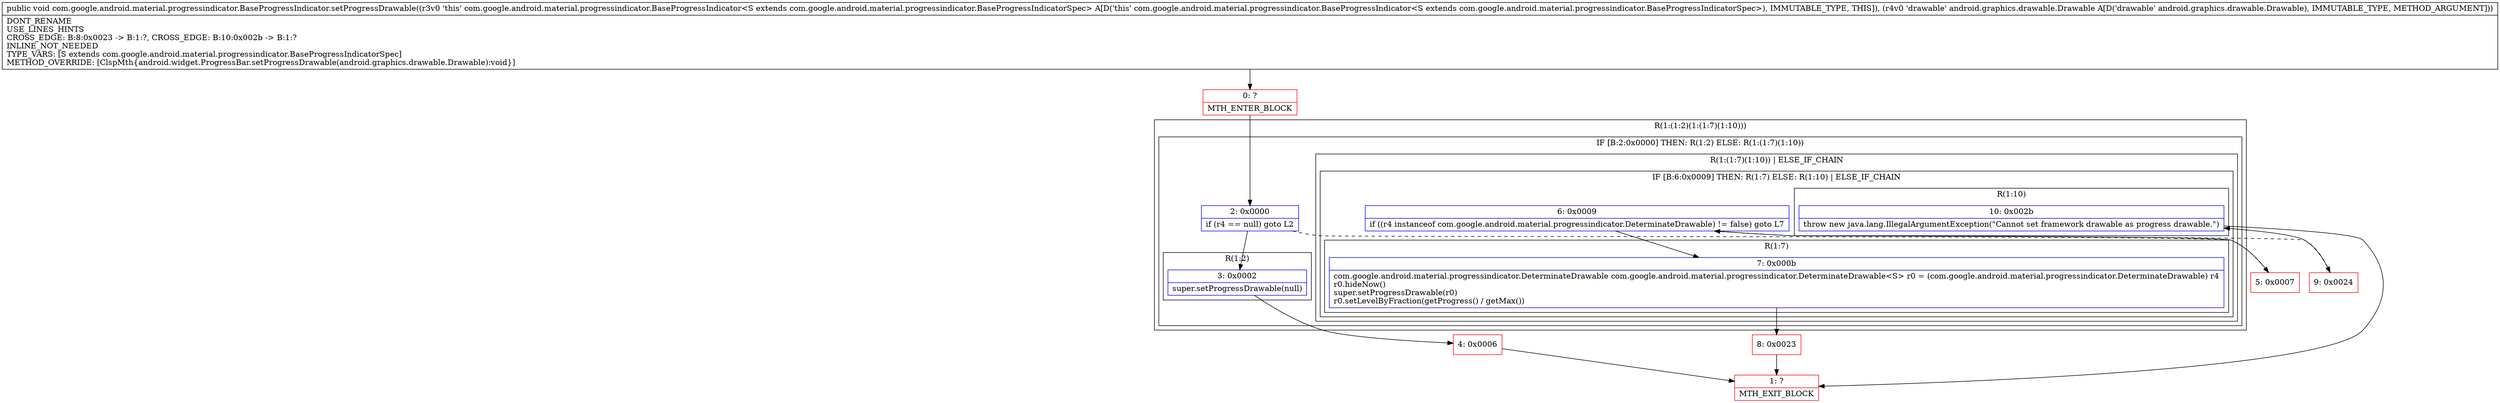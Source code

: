 digraph "CFG forcom.google.android.material.progressindicator.BaseProgressIndicator.setProgressDrawable(Landroid\/graphics\/drawable\/Drawable;)V" {
subgraph cluster_Region_1776182819 {
label = "R(1:(1:2)(1:(1:7)(1:10)))";
node [shape=record,color=blue];
subgraph cluster_IfRegion_1302251984 {
label = "IF [B:2:0x0000] THEN: R(1:2) ELSE: R(1:(1:7)(1:10))";
node [shape=record,color=blue];
Node_2 [shape=record,label="{2\:\ 0x0000|if (r4 == null) goto L2\l}"];
subgraph cluster_Region_1609927545 {
label = "R(1:2)";
node [shape=record,color=blue];
Node_3 [shape=record,label="{3\:\ 0x0002|super.setProgressDrawable(null)\l}"];
}
subgraph cluster_Region_1720521406 {
label = "R(1:(1:7)(1:10)) | ELSE_IF_CHAIN\l";
node [shape=record,color=blue];
subgraph cluster_IfRegion_2096668466 {
label = "IF [B:6:0x0009] THEN: R(1:7) ELSE: R(1:10) | ELSE_IF_CHAIN\l";
node [shape=record,color=blue];
Node_6 [shape=record,label="{6\:\ 0x0009|if ((r4 instanceof com.google.android.material.progressindicator.DeterminateDrawable) != false) goto L7\l}"];
subgraph cluster_Region_1393255299 {
label = "R(1:7)";
node [shape=record,color=blue];
Node_7 [shape=record,label="{7\:\ 0x000b|com.google.android.material.progressindicator.DeterminateDrawable com.google.android.material.progressindicator.DeterminateDrawable\<S\> r0 = (com.google.android.material.progressindicator.DeterminateDrawable) r4\lr0.hideNow()\lsuper.setProgressDrawable(r0)\lr0.setLevelByFraction(getProgress() \/ getMax())\l}"];
}
subgraph cluster_Region_1192429876 {
label = "R(1:10)";
node [shape=record,color=blue];
Node_10 [shape=record,label="{10\:\ 0x002b|throw new java.lang.IllegalArgumentException(\"Cannot set framework drawable as progress drawable.\")\l}"];
}
}
}
}
}
Node_0 [shape=record,color=red,label="{0\:\ ?|MTH_ENTER_BLOCK\l}"];
Node_4 [shape=record,color=red,label="{4\:\ 0x0006}"];
Node_1 [shape=record,color=red,label="{1\:\ ?|MTH_EXIT_BLOCK\l}"];
Node_5 [shape=record,color=red,label="{5\:\ 0x0007}"];
Node_8 [shape=record,color=red,label="{8\:\ 0x0023}"];
Node_9 [shape=record,color=red,label="{9\:\ 0x0024}"];
MethodNode[shape=record,label="{public void com.google.android.material.progressindicator.BaseProgressIndicator.setProgressDrawable((r3v0 'this' com.google.android.material.progressindicator.BaseProgressIndicator\<S extends com.google.android.material.progressindicator.BaseProgressIndicatorSpec\> A[D('this' com.google.android.material.progressindicator.BaseProgressIndicator\<S extends com.google.android.material.progressindicator.BaseProgressIndicatorSpec\>), IMMUTABLE_TYPE, THIS]), (r4v0 'drawable' android.graphics.drawable.Drawable A[D('drawable' android.graphics.drawable.Drawable), IMMUTABLE_TYPE, METHOD_ARGUMENT]))  | DONT_RENAME\lUSE_LINES_HINTS\lCROSS_EDGE: B:8:0x0023 \-\> B:1:?, CROSS_EDGE: B:10:0x002b \-\> B:1:?\lINLINE_NOT_NEEDED\lTYPE_VARS: [S extends com.google.android.material.progressindicator.BaseProgressIndicatorSpec]\lMETHOD_OVERRIDE: [ClspMth\{android.widget.ProgressBar.setProgressDrawable(android.graphics.drawable.Drawable):void\}]\l}"];
MethodNode -> Node_0;Node_2 -> Node_3;
Node_2 -> Node_5[style=dashed];
Node_3 -> Node_4;
Node_6 -> Node_7;
Node_6 -> Node_9[style=dashed];
Node_7 -> Node_8;
Node_10 -> Node_1;
Node_0 -> Node_2;
Node_4 -> Node_1;
Node_5 -> Node_6;
Node_8 -> Node_1;
Node_9 -> Node_10;
}

